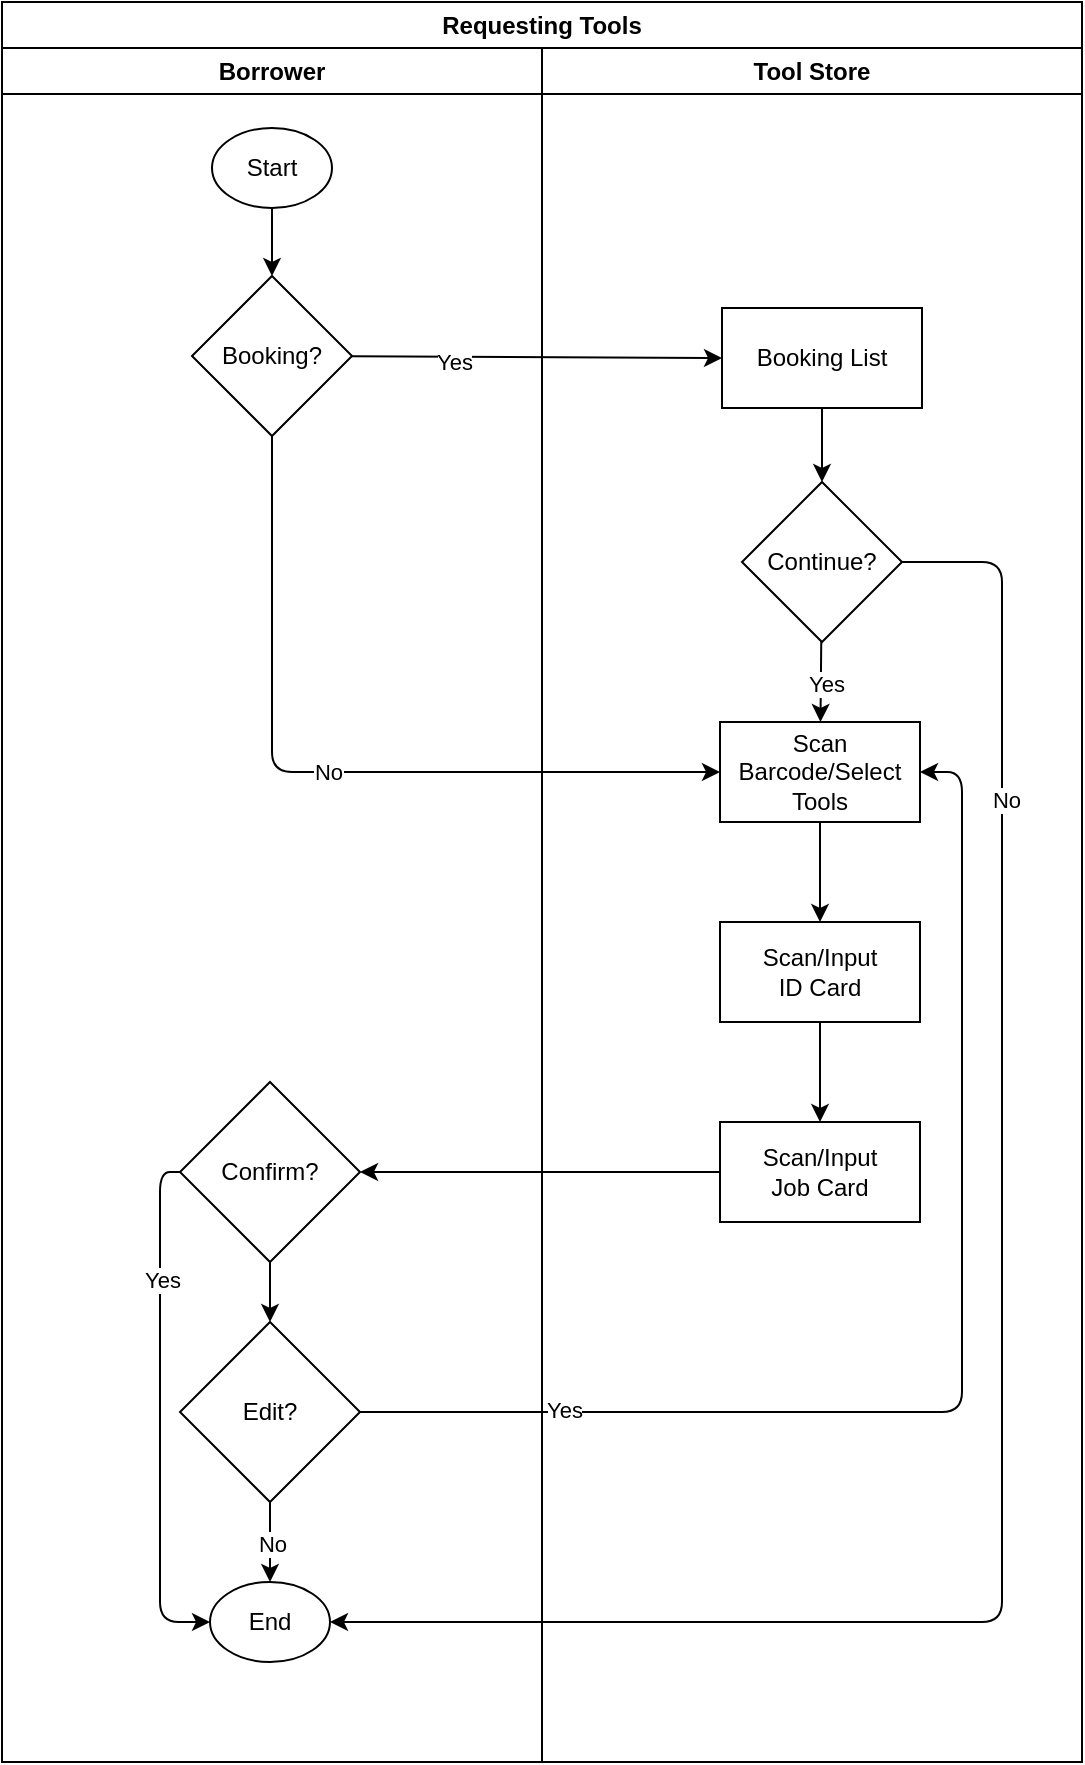 <mxfile>
    <diagram id="9tg3SJVjGoA6f0Xj8tDZ" name="Page-1">
        <mxGraphModel dx="806" dy="497" grid="1" gridSize="10" guides="1" tooltips="1" connect="1" arrows="1" fold="1" page="1" pageScale="1" pageWidth="850" pageHeight="1100" math="0" shadow="0">
            <root>
                <mxCell id="0"/>
                <mxCell id="1" parent="0"/>
                <mxCell id="84" value="Borrower" style="swimlane;whiteSpace=wrap;html=1;" parent="1" vertex="1">
                    <mxGeometry x="40" y="63" width="270" height="857" as="geometry"/>
                </mxCell>
                <mxCell id="87" value="Start" style="ellipse;whiteSpace=wrap;html=1;" parent="84" vertex="1">
                    <mxGeometry x="105" y="40" width="60" height="40" as="geometry"/>
                </mxCell>
                <mxCell id="85" value="Tool Store" style="swimlane;whiteSpace=wrap;html=1;" parent="1" vertex="1">
                    <mxGeometry x="310" y="63" width="270" height="857" as="geometry"/>
                </mxCell>
                <mxCell id="91" value="Booking List" style="rounded=0;whiteSpace=wrap;html=1;" parent="85" vertex="1">
                    <mxGeometry x="90" y="130" width="100" height="50" as="geometry"/>
                </mxCell>
                <mxCell id="92" style="edgeStyle=none;html=1;entryX=0;entryY=0.5;entryDx=0;entryDy=0;" parent="1" source="89" target="91" edge="1">
                    <mxGeometry relative="1" as="geometry"/>
                </mxCell>
                <mxCell id="93" value="Yes" style="edgeLabel;html=1;align=center;verticalAlign=middle;resizable=0;points=[];" parent="92" vertex="1" connectable="0">
                    <mxGeometry x="-0.453" y="-2" relative="1" as="geometry">
                        <mxPoint as="offset"/>
                    </mxGeometry>
                </mxCell>
                <mxCell id="105" value="Requesting Tools" style="swimlane;whiteSpace=wrap;html=1;" parent="1" vertex="1">
                    <mxGeometry x="40" y="40" width="540" height="880" as="geometry"/>
                </mxCell>
                <mxCell id="96" value="Scan Barcode/Select Tools" style="rounded=0;whiteSpace=wrap;html=1;" parent="105" vertex="1">
                    <mxGeometry x="359" y="360" width="100" height="50" as="geometry"/>
                </mxCell>
                <mxCell id="98" value="Scan/Input &lt;br&gt;ID Card" style="rounded=0;whiteSpace=wrap;html=1;" parent="105" vertex="1">
                    <mxGeometry x="359" y="460" width="100" height="50" as="geometry"/>
                </mxCell>
                <mxCell id="100" value="Scan/Input &lt;br&gt;Job Card" style="rounded=0;whiteSpace=wrap;html=1;" parent="105" vertex="1">
                    <mxGeometry x="359" y="560" width="100" height="50" as="geometry"/>
                </mxCell>
                <mxCell id="117" style="edgeStyle=orthogonalEdgeStyle;html=1;entryX=0;entryY=0.5;entryDx=0;entryDy=0;exitX=0;exitY=0.5;exitDx=0;exitDy=0;" parent="105" source="103" target="114" edge="1">
                    <mxGeometry relative="1" as="geometry"/>
                </mxCell>
                <mxCell id="118" value="Yes" style="edgeLabel;html=1;align=center;verticalAlign=middle;resizable=0;points=[];" parent="117" vertex="1" connectable="0">
                    <mxGeometry x="-0.512" y="1" relative="1" as="geometry">
                        <mxPoint as="offset"/>
                    </mxGeometry>
                </mxCell>
                <mxCell id="123" value="" style="edgeStyle=none;html=1;" parent="105" source="103" target="122" edge="1">
                    <mxGeometry relative="1" as="geometry"/>
                </mxCell>
                <mxCell id="103" value="Confirm?" style="rhombus;whiteSpace=wrap;html=1;" parent="105" vertex="1">
                    <mxGeometry x="89" y="540" width="90" height="90" as="geometry"/>
                </mxCell>
                <mxCell id="99" style="edgeStyle=none;html=1;" parent="105" source="96" target="98" edge="1">
                    <mxGeometry relative="1" as="geometry"/>
                </mxCell>
                <mxCell id="101" style="edgeStyle=none;html=1;" parent="105" source="98" target="100" edge="1">
                    <mxGeometry relative="1" as="geometry"/>
                </mxCell>
                <mxCell id="104" style="edgeStyle=orthogonalEdgeStyle;html=1;entryX=1;entryY=0.5;entryDx=0;entryDy=0;" parent="105" source="100" target="103" edge="1">
                    <mxGeometry relative="1" as="geometry"/>
                </mxCell>
                <mxCell id="109" style="edgeStyle=none;html=1;" parent="105" source="107" target="96" edge="1">
                    <mxGeometry relative="1" as="geometry"/>
                </mxCell>
                <mxCell id="110" value="Yes" style="edgeLabel;html=1;align=center;verticalAlign=middle;resizable=0;points=[];" parent="109" vertex="1" connectable="0">
                    <mxGeometry x="0.055" y="2" relative="1" as="geometry">
                        <mxPoint as="offset"/>
                    </mxGeometry>
                </mxCell>
                <mxCell id="119" style="edgeStyle=orthogonalEdgeStyle;html=1;entryX=1;entryY=0.5;entryDx=0;entryDy=0;exitX=1;exitY=0.5;exitDx=0;exitDy=0;" parent="105" source="107" target="114" edge="1">
                    <mxGeometry relative="1" as="geometry">
                        <Array as="points">
                            <mxPoint x="500" y="280"/>
                            <mxPoint x="500" y="810"/>
                        </Array>
                    </mxGeometry>
                </mxCell>
                <mxCell id="120" value="No" style="edgeLabel;html=1;align=center;verticalAlign=middle;resizable=0;points=[];" parent="119" vertex="1" connectable="0">
                    <mxGeometry x="-0.631" y="2" relative="1" as="geometry">
                        <mxPoint as="offset"/>
                    </mxGeometry>
                </mxCell>
                <mxCell id="107" value="Continue?" style="rhombus;whiteSpace=wrap;html=1;" parent="105" vertex="1">
                    <mxGeometry x="370" y="240" width="80" height="80" as="geometry"/>
                </mxCell>
                <mxCell id="114" value="End" style="ellipse;whiteSpace=wrap;html=1;" parent="105" vertex="1">
                    <mxGeometry x="104" y="790" width="60" height="40" as="geometry"/>
                </mxCell>
                <mxCell id="89" value="Booking?" style="rhombus;whiteSpace=wrap;html=1;" parent="105" vertex="1">
                    <mxGeometry x="95" y="137" width="80" height="80" as="geometry"/>
                </mxCell>
                <mxCell id="95" value="No" style="edgeStyle=orthogonalEdgeStyle;html=1;entryX=0;entryY=0.5;entryDx=0;entryDy=0;exitX=0.5;exitY=1;exitDx=0;exitDy=0;" parent="105" source="89" target="96" edge="1">
                    <mxGeometry relative="1" as="geometry">
                        <mxPoint x="134" y="360" as="targetPoint"/>
                    </mxGeometry>
                </mxCell>
                <mxCell id="124" style="edgeStyle=none;html=1;entryX=0.5;entryY=0;entryDx=0;entryDy=0;" parent="105" source="122" target="114" edge="1">
                    <mxGeometry relative="1" as="geometry"/>
                </mxCell>
                <mxCell id="125" value="No" style="edgeLabel;html=1;align=center;verticalAlign=middle;resizable=0;points=[];" parent="124" vertex="1" connectable="0">
                    <mxGeometry x="0.05" y="1" relative="1" as="geometry">
                        <mxPoint as="offset"/>
                    </mxGeometry>
                </mxCell>
                <mxCell id="126" style="edgeStyle=orthogonalEdgeStyle;html=1;entryX=1;entryY=0.5;entryDx=0;entryDy=0;" parent="105" source="122" target="96" edge="1">
                    <mxGeometry relative="1" as="geometry">
                        <Array as="points">
                            <mxPoint x="480" y="705"/>
                            <mxPoint x="480" y="385"/>
                        </Array>
                    </mxGeometry>
                </mxCell>
                <mxCell id="127" value="Yes" style="edgeLabel;html=1;align=center;verticalAlign=middle;resizable=0;points=[];" parent="126" vertex="1" connectable="0">
                    <mxGeometry x="-0.682" y="1" relative="1" as="geometry">
                        <mxPoint as="offset"/>
                    </mxGeometry>
                </mxCell>
                <mxCell id="122" value="Edit?" style="rhombus;whiteSpace=wrap;html=1;" parent="105" vertex="1">
                    <mxGeometry x="89" y="660" width="90" height="90" as="geometry"/>
                </mxCell>
                <mxCell id="108" style="edgeStyle=none;html=1;" parent="1" source="91" target="107" edge="1">
                    <mxGeometry relative="1" as="geometry"/>
                </mxCell>
                <mxCell id="90" style="edgeStyle=none;html=1;" parent="1" source="87" target="89" edge="1">
                    <mxGeometry relative="1" as="geometry"/>
                </mxCell>
            </root>
        </mxGraphModel>
    </diagram>
    <diagram id="g8Oo1g67yZO7Sbj5kCP9" name="Page-2">
        <mxGraphModel dx="806" dy="497" grid="1" gridSize="10" guides="1" tooltips="1" connect="1" arrows="1" fold="1" page="1" pageScale="1" pageWidth="850" pageHeight="1100" math="0" shadow="0">
            <root>
                <mxCell id="0"/>
                <mxCell id="1" parent="0"/>
            </root>
        </mxGraphModel>
    </diagram>
</mxfile>